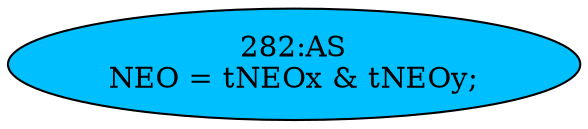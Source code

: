 strict digraph "" {
	node [label="\N"];
	"282:AS"	 [ast="<pyverilog.vparser.ast.Assign object at 0x7f9359e8d8d0>",
		def_var="['NEO']",
		fillcolor=deepskyblue,
		label="282:AS
NEO = tNEOx & tNEOy;",
		statements="[]",
		style=filled,
		typ=Assign,
		use_var="['tNEOx', 'tNEOy']"];
}
